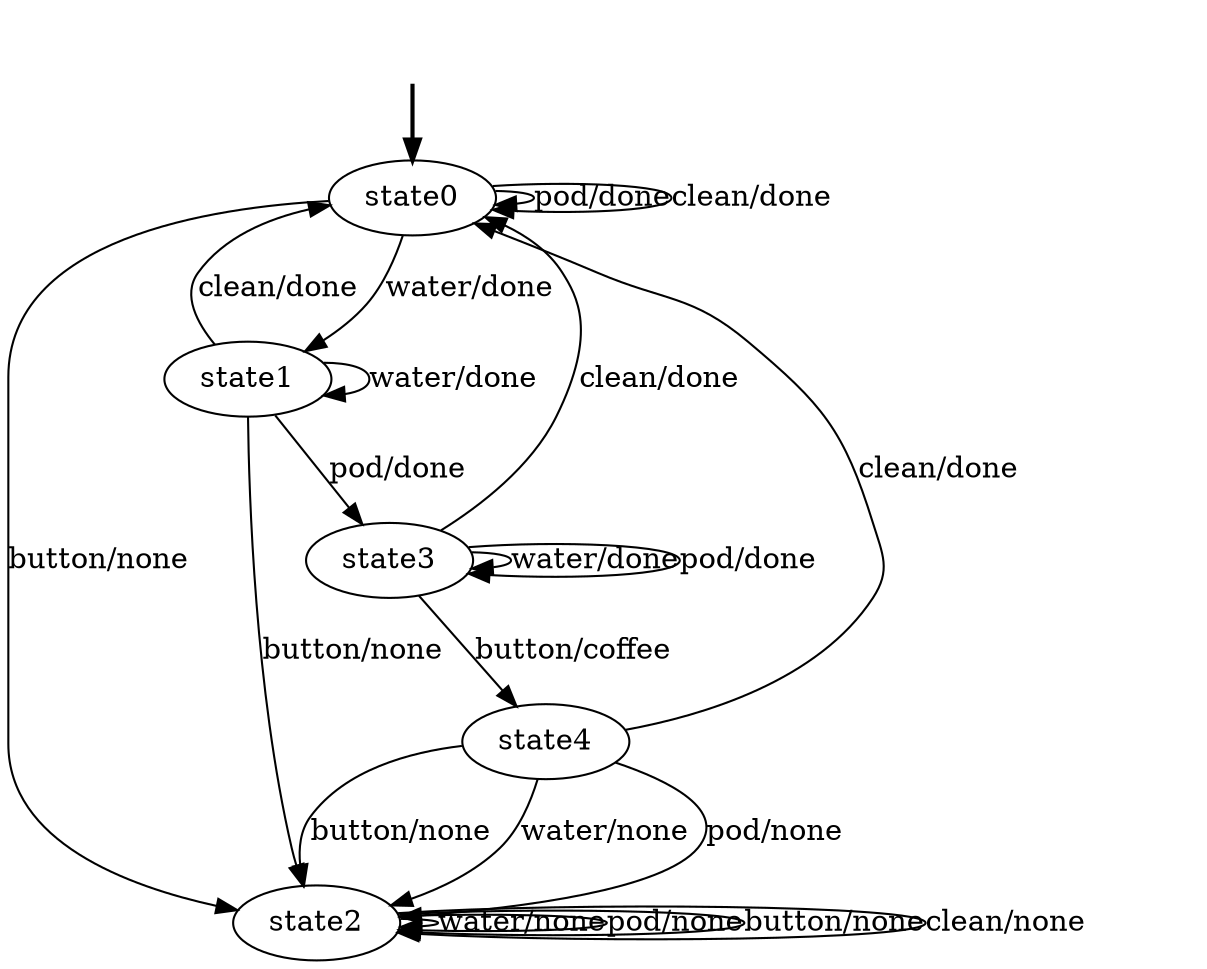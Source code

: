 digraph {
	fake [style=invisible]
	state3
	state1
	state0 [root=true]
	state4
	state2
	fake -> state0 [style=bold]
	state0 -> state1 [label="water/done"]
	state0 -> state0 [label="pod/done"]
	state0 -> state2 [label="button/none"]
	state0 -> state0 [label="clean/done"]
	state1 -> state1 [label="water/done"]
	state1 -> state3 [label="pod/done"]
	state1 -> state2 [label="button/none"]
	state1 -> state0 [label="clean/done"]
	state2 -> state2 [label="water/none"]
	state2 -> state2 [label="pod/none"]
	state2 -> state2 [label="button/none"]
	state2 -> state2 [label="clean/none"]
	state3 -> state3 [label="water/done"]
	state3 -> state3 [label="pod/done"]
	state3 -> state4 [label="button/coffee"]
	state3 -> state0 [label="clean/done"]
	state4 -> state2 [label="water/none"]
	state4 -> state2 [label="pod/none"]
	state4 -> state2 [label="button/none"]
	state4 -> state0 [label="clean/done"]
}
